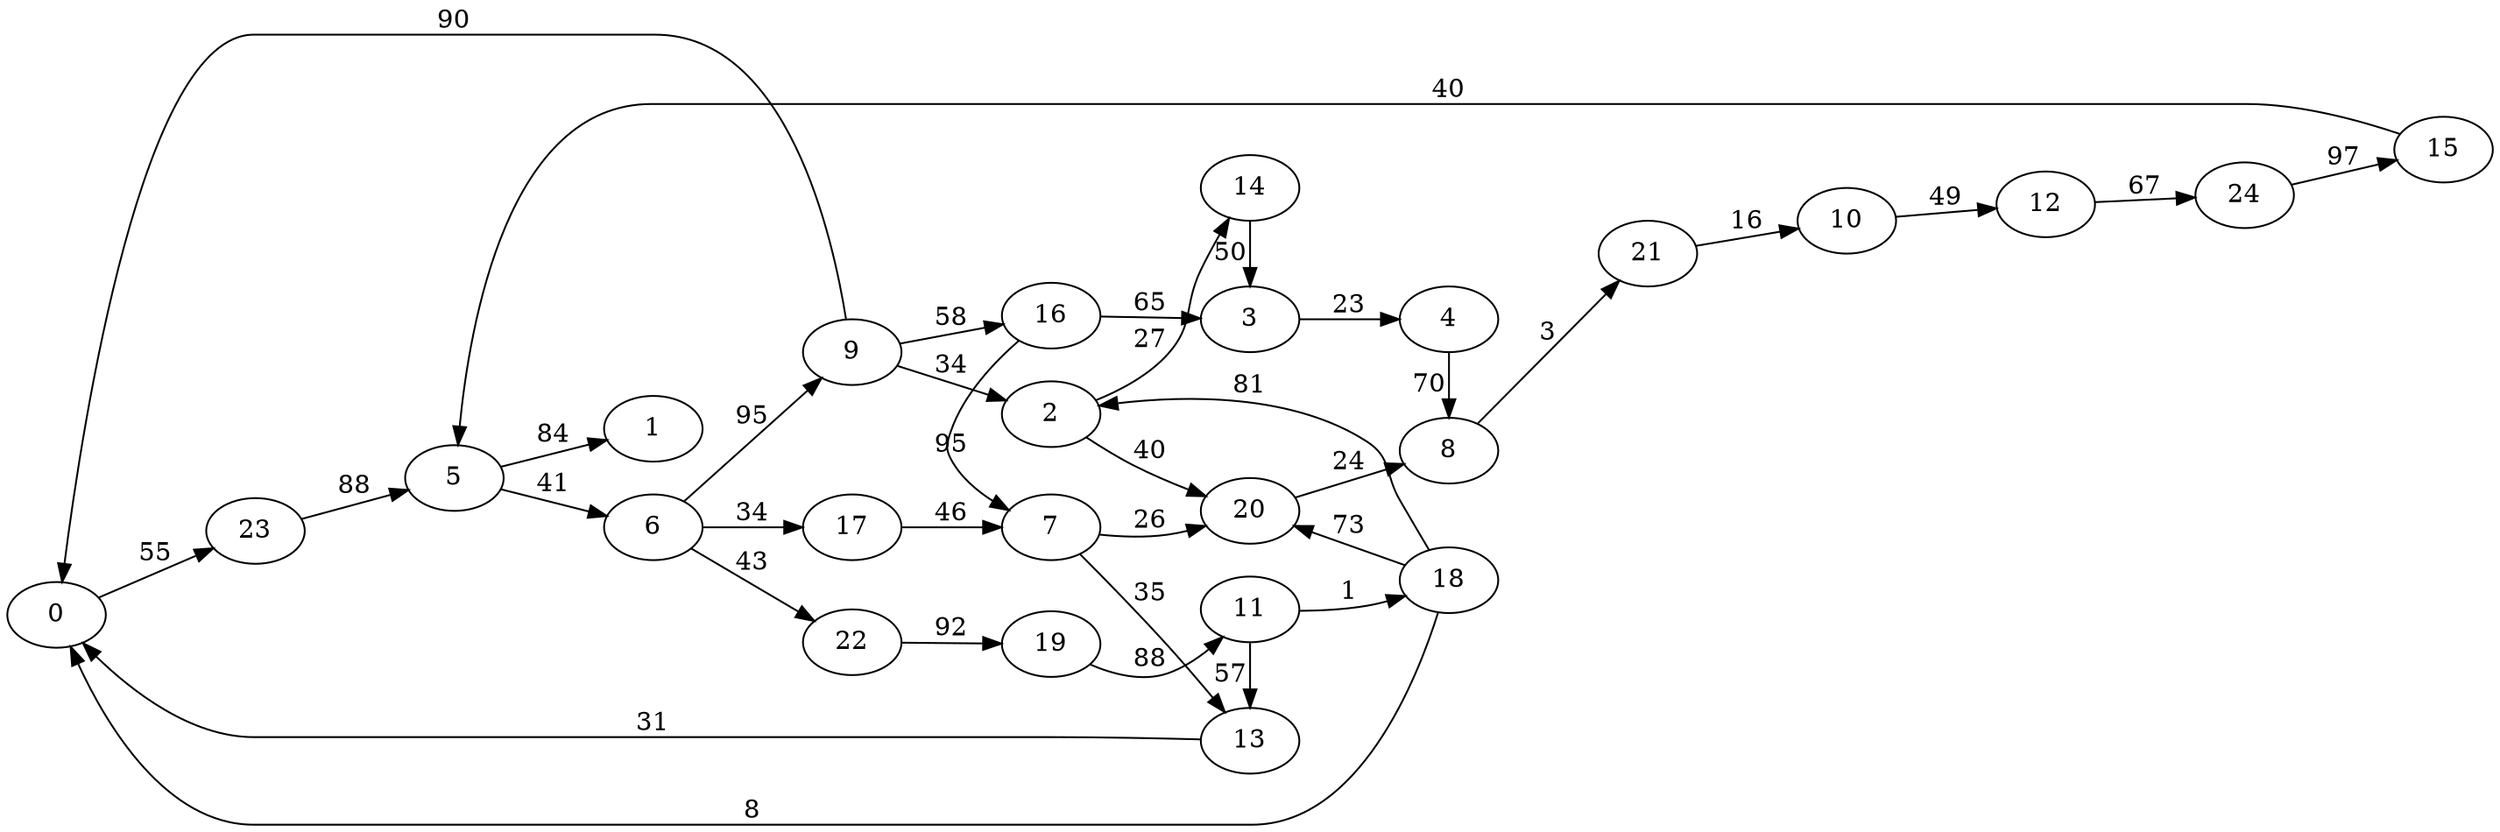 digraph G {
ranksep = "equally";
rankdir = LR;
{rank = same; 0; };
{rank = same; 23; };
{rank = same; 5; };
{rank = same; 6; 1; };
{rank = same; 17; 22; 9; };
{rank = same; 7; 19; 16; 2; };
{rank = same; 20; 13; 11; 3; 14; };
{rank = same; 8; 18; 4; };
{rank = same; 21; };
{rank = same; 10; };
{rank = same; 12; };
{rank = same; 24; };
{rank = same; 15; };
{rank = same; };
0->23[label="55"];
23->5[label="88"];
5->6[label="41"];
5->1[label="84"];
6->17[label="34"];
6->22[label="43"];
6->9[label="95"];
1
17->7[label="46"];
22->19[label="92"];
9->16[label="58"];
9->2[label="34"];
9->0[label="90"];
7->20[label="26"];
7->13[label="35"];
19->11[label="88"];
16->7[label="95"];
16->3[label="65"];
2->14[label="27"];
2->20[label="40"];
20->8[label="24"];
13->0[label="31"];
11->18[label="1"];
11->13[label="57"];
3->4[label="23"];
14->3[label="50"];
8->21[label="3"];
18->2[label="81"];
18->20[label="73"];
18->0[label="8"];
4->8[label="70"];
21->10[label="16"];
10->12[label="49"];
12->24[label="67"];
24->15[label="97"];
15->5[label="40"];
}
